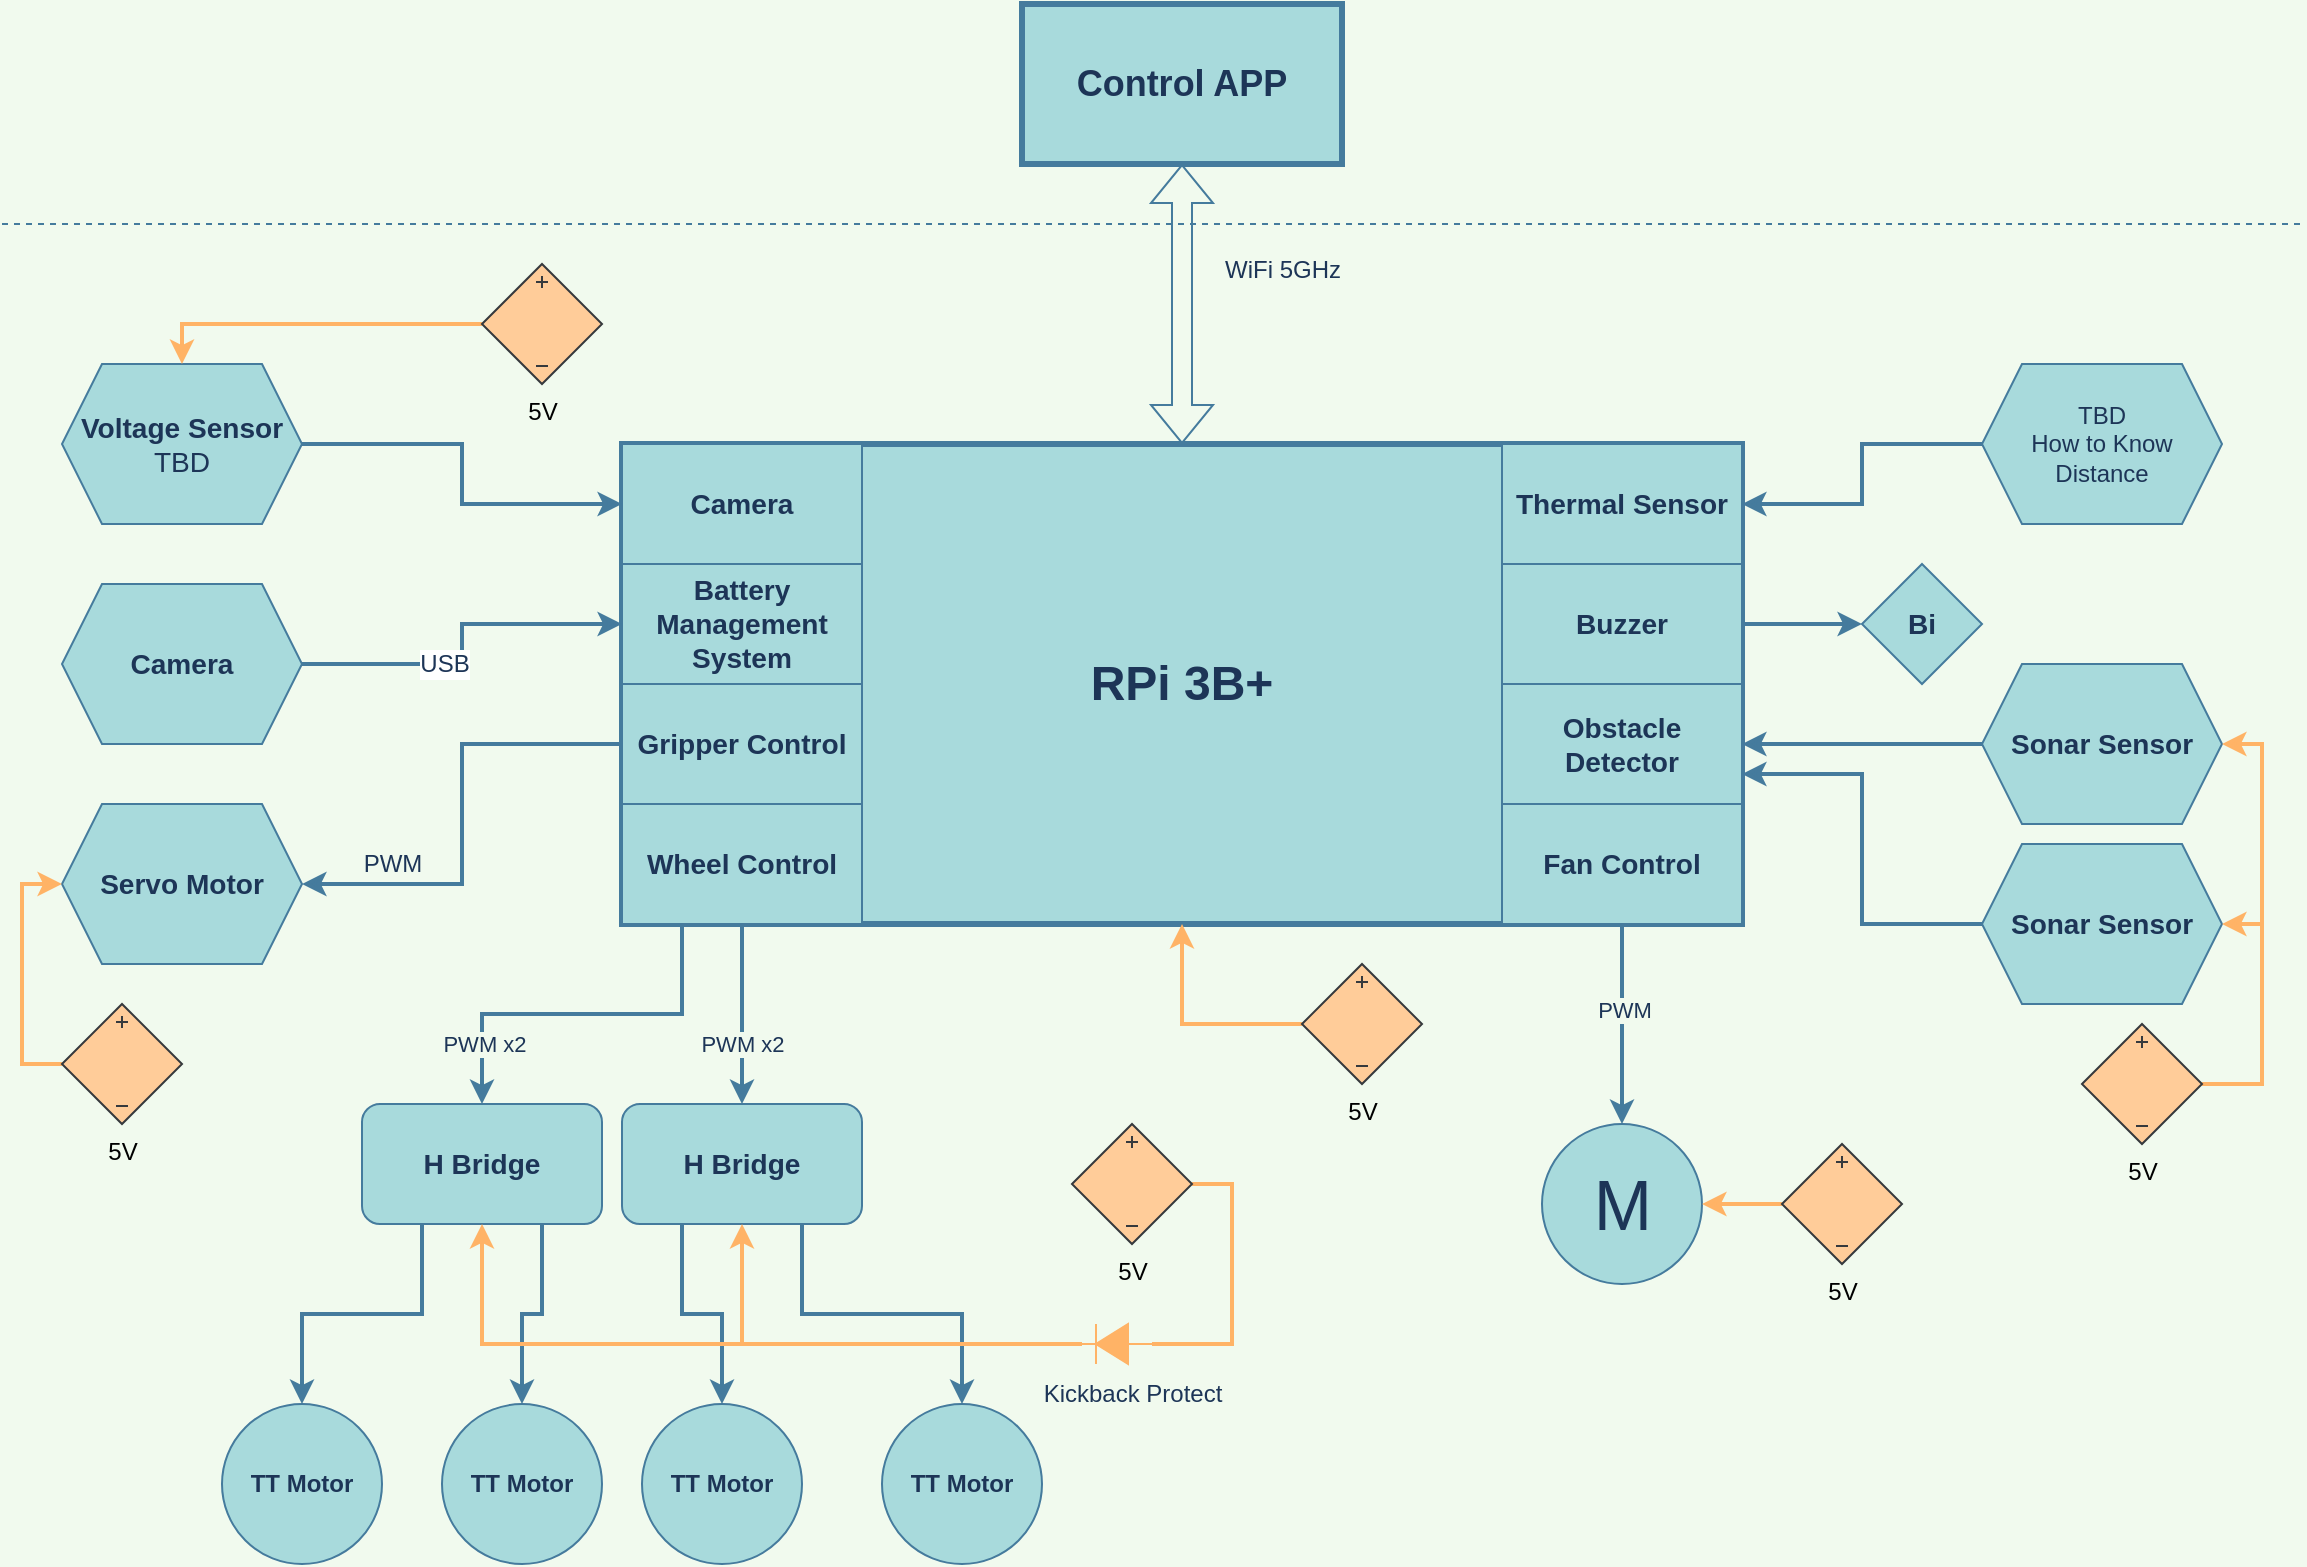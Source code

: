 <mxfile version="20.3.0" type="device"><diagram name="BlockDiagram" id="7e0a89b8-554c-2b80-1dc8-d5c74ca68de4"><mxGraphModel dx="1275" dy="919" grid="1" gridSize="10" guides="1" tooltips="1" connect="1" arrows="1" fold="1" page="1" pageScale="1" pageWidth="1169" pageHeight="827" background="#F1FAEE" math="0" shadow="0"><root><mxCell id="0"/><mxCell id="1" parent="0"/><mxCell id="nyPqzLpK6pp1ilzvF5KB-2" value="&lt;h1&gt;RPi 3B+&lt;/h1&gt;" style="rounded=0;whiteSpace=wrap;html=1;strokeWidth=3;fillColor=#A8DADC;strokeColor=#457B9D;fontColor=#1D3557;" parent="1" vertex="1"><mxGeometry x="320" y="240" width="560" height="240" as="geometry"/></mxCell><mxCell id="nyPqzLpK6pp1ilzvF5KB-3" value="&lt;h2&gt;Control APP&lt;/h2&gt;" style="rounded=0;whiteSpace=wrap;html=1;strokeWidth=3;fillColor=#A8DADC;strokeColor=#457B9D;fontColor=#1D3557;" parent="1" vertex="1"><mxGeometry x="520" y="20" width="160" height="80" as="geometry"/></mxCell><mxCell id="nyPqzLpK6pp1ilzvF5KB-4" value="&lt;font style=&quot;font-size: 12px;&quot;&gt;WiFi 5GHz&lt;/font&gt;" style="shape=flexArrow;endArrow=classic;startArrow=classic;html=1;rounded=0;entryX=0.5;entryY=1;entryDx=0;entryDy=0;exitX=0.5;exitY=0;exitDx=0;exitDy=0;labelBackgroundColor=#F1FAEE;strokeColor=#457B9D;fontColor=#1D3557;" parent="1" source="nyPqzLpK6pp1ilzvF5KB-2" target="nyPqzLpK6pp1ilzvF5KB-3" edge="1"><mxGeometry x="0.25" y="-50" width="100" height="100" relative="1" as="geometry"><mxPoint x="320" y="280" as="sourcePoint"/><mxPoint x="420" y="180" as="targetPoint"/><mxPoint as="offset"/></mxGeometry></mxCell><mxCell id="nyPqzLpK6pp1ilzvF5KB-26" style="edgeStyle=orthogonalEdgeStyle;rounded=0;orthogonalLoop=1;jettySize=auto;html=1;exitX=0.5;exitY=1;exitDx=0;exitDy=0;entryX=0.5;entryY=0;entryDx=0;entryDy=0;strokeWidth=2;fontSize=12;labelBackgroundColor=#F1FAEE;strokeColor=#457B9D;fontColor=#1D3557;" parent="1" source="nyPqzLpK6pp1ilzvF5KB-5" target="nyPqzLpK6pp1ilzvF5KB-25" edge="1"><mxGeometry relative="1" as="geometry"/></mxCell><mxCell id="fH77-8OAkB9re0htb8fC-11" value="PWM x2" style="edgeLabel;html=1;align=center;verticalAlign=middle;resizable=0;points=[];labelBackgroundColor=#F1FAEE;fontColor=#1D3557;" vertex="1" connectable="0" parent="nyPqzLpK6pp1ilzvF5KB-26"><mxGeometry x="0.196" y="-1" relative="1" as="geometry"><mxPoint x="1" y="6" as="offset"/></mxGeometry></mxCell><mxCell id="fH77-8OAkB9re0htb8fC-9" style="edgeStyle=orthogonalEdgeStyle;rounded=0;orthogonalLoop=1;jettySize=auto;html=1;exitX=0.25;exitY=1;exitDx=0;exitDy=0;entryX=0.5;entryY=0;entryDx=0;entryDy=0;strokeWidth=2;labelBackgroundColor=#F1FAEE;strokeColor=#457B9D;fontColor=#1D3557;" edge="1" parent="1" source="nyPqzLpK6pp1ilzvF5KB-5" target="fH77-8OAkB9re0htb8fC-1"><mxGeometry relative="1" as="geometry"/></mxCell><mxCell id="fH77-8OAkB9re0htb8fC-12" value="PWM x2" style="edgeLabel;html=1;align=center;verticalAlign=middle;resizable=0;points=[];labelBackgroundColor=#F1FAEE;fontColor=#1D3557;" vertex="1" connectable="0" parent="fH77-8OAkB9re0htb8fC-9"><mxGeometry x="0.352" y="3" relative="1" as="geometry"><mxPoint x="-16" y="12" as="offset"/></mxGeometry></mxCell><mxCell id="nyPqzLpK6pp1ilzvF5KB-5" value="&lt;h3&gt;Wheel Control&lt;/h3&gt;" style="rounded=0;whiteSpace=wrap;html=1;strokeWidth=1;fillColor=#A8DADC;strokeColor=#457B9D;fontColor=#1D3557;" parent="1" vertex="1"><mxGeometry x="320" y="420" width="120" height="60" as="geometry"/></mxCell><mxCell id="nyPqzLpK6pp1ilzvF5KB-23" style="edgeStyle=orthogonalEdgeStyle;rounded=0;orthogonalLoop=1;jettySize=auto;html=1;exitX=0;exitY=0.5;exitDx=0;exitDy=0;entryX=1;entryY=0.5;entryDx=0;entryDy=0;strokeWidth=2;fontSize=12;labelBackgroundColor=#F1FAEE;strokeColor=#457B9D;fontColor=#1D3557;" parent="1" source="nyPqzLpK6pp1ilzvF5KB-6" target="nyPqzLpK6pp1ilzvF5KB-22" edge="1"><mxGeometry relative="1" as="geometry"/></mxCell><mxCell id="nyPqzLpK6pp1ilzvF5KB-24" value="PWM" style="edgeLabel;html=1;align=center;verticalAlign=middle;resizable=0;points=[];fontSize=12;labelBackgroundColor=#F1FAEE;fontColor=#1D3557;" parent="nyPqzLpK6pp1ilzvF5KB-23" vertex="1" connectable="0"><mxGeometry x="0.529" y="2" relative="1" as="geometry"><mxPoint x="-9" y="-12" as="offset"/></mxGeometry></mxCell><mxCell id="nyPqzLpK6pp1ilzvF5KB-6" value="&lt;h3&gt;Gripper Control&lt;/h3&gt;" style="rounded=0;whiteSpace=wrap;html=1;strokeWidth=1;fillColor=#A8DADC;strokeColor=#457B9D;fontColor=#1D3557;" parent="1" vertex="1"><mxGeometry x="320" y="360" width="120" height="60" as="geometry"/></mxCell><mxCell id="nyPqzLpK6pp1ilzvF5KB-7" value="&lt;h3&gt;Battery Management System&lt;/h3&gt;" style="rounded=0;whiteSpace=wrap;html=1;strokeWidth=1;fillColor=#A8DADC;strokeColor=#457B9D;fontColor=#1D3557;" parent="1" vertex="1"><mxGeometry x="320" y="300" width="120" height="60" as="geometry"/></mxCell><mxCell id="nyPqzLpK6pp1ilzvF5KB-8" value="&lt;h3&gt;Camera&lt;/h3&gt;" style="rounded=0;whiteSpace=wrap;html=1;strokeWidth=1;fillColor=#A8DADC;strokeColor=#457B9D;fontColor=#1D3557;" parent="1" vertex="1"><mxGeometry x="320" y="240" width="120" height="60" as="geometry"/></mxCell><mxCell id="nyPqzLpK6pp1ilzvF5KB-9" value="&lt;h3&gt;Thermal Sensor&lt;/h3&gt;" style="rounded=0;whiteSpace=wrap;html=1;strokeWidth=1;fillColor=#A8DADC;strokeColor=#457B9D;fontColor=#1D3557;" parent="1" vertex="1"><mxGeometry x="760" y="240" width="120" height="60" as="geometry"/></mxCell><mxCell id="nyPqzLpK6pp1ilzvF5KB-33" style="edgeStyle=orthogonalEdgeStyle;rounded=0;orthogonalLoop=1;jettySize=auto;html=1;exitX=1;exitY=0.5;exitDx=0;exitDy=0;entryX=0;entryY=0.5;entryDx=0;entryDy=0;strokeWidth=2;fontSize=12;labelBackgroundColor=#F1FAEE;strokeColor=#457B9D;fontColor=#1D3557;" parent="1" source="nyPqzLpK6pp1ilzvF5KB-10" target="nyPqzLpK6pp1ilzvF5KB-32" edge="1"><mxGeometry relative="1" as="geometry"/></mxCell><mxCell id="nyPqzLpK6pp1ilzvF5KB-10" value="&lt;h3&gt;Buzzer&lt;/h3&gt;" style="rounded=0;whiteSpace=wrap;html=1;strokeWidth=1;fillColor=#A8DADC;strokeColor=#457B9D;fontColor=#1D3557;" parent="1" vertex="1"><mxGeometry x="760" y="300" width="120" height="60" as="geometry"/></mxCell><mxCell id="nyPqzLpK6pp1ilzvF5KB-11" value="&lt;h3&gt;Obstacle Detector&lt;/h3&gt;" style="rounded=0;whiteSpace=wrap;html=1;strokeWidth=1;fillColor=#A8DADC;strokeColor=#457B9D;fontColor=#1D3557;" parent="1" vertex="1"><mxGeometry x="760" y="360" width="120" height="60" as="geometry"/></mxCell><mxCell id="nyPqzLpK6pp1ilzvF5KB-37" style="edgeStyle=orthogonalEdgeStyle;rounded=0;orthogonalLoop=1;jettySize=auto;html=1;exitX=0.5;exitY=1;exitDx=0;exitDy=0;entryX=0.5;entryY=0;entryDx=0;entryDy=0;strokeWidth=2;fontSize=12;labelBackgroundColor=#F1FAEE;strokeColor=#457B9D;fontColor=#1D3557;" parent="1" source="nyPqzLpK6pp1ilzvF5KB-12" target="nyPqzLpK6pp1ilzvF5KB-36" edge="1"><mxGeometry relative="1" as="geometry"/></mxCell><mxCell id="fH77-8OAkB9re0htb8fC-10" value="PWM" style="edgeLabel;html=1;align=center;verticalAlign=middle;resizable=0;points=[];labelBackgroundColor=#F1FAEE;fontColor=#1D3557;" vertex="1" connectable="0" parent="nyPqzLpK6pp1ilzvF5KB-37"><mxGeometry x="-0.139" y="1" relative="1" as="geometry"><mxPoint as="offset"/></mxGeometry></mxCell><mxCell id="nyPqzLpK6pp1ilzvF5KB-12" value="&lt;h3&gt;Fan Control&lt;/h3&gt;" style="rounded=0;whiteSpace=wrap;html=1;strokeWidth=1;fillColor=#A8DADC;strokeColor=#457B9D;fontColor=#1D3557;" parent="1" vertex="1"><mxGeometry x="760" y="420" width="120" height="60" as="geometry"/></mxCell><mxCell id="nyPqzLpK6pp1ilzvF5KB-14" value="" style="endArrow=none;dashed=1;html=1;rounded=0;fontSize=12;labelBackgroundColor=#F1FAEE;strokeColor=#457B9D;fontColor=#1D3557;" parent="1" edge="1"><mxGeometry width="50" height="50" relative="1" as="geometry"><mxPoint x="10" y="130" as="sourcePoint"/><mxPoint x="1160" y="130" as="targetPoint"/></mxGeometry></mxCell><mxCell id="nyPqzLpK6pp1ilzvF5KB-18" style="edgeStyle=orthogonalEdgeStyle;rounded=0;orthogonalLoop=1;jettySize=auto;html=1;exitX=1;exitY=0.5;exitDx=0;exitDy=0;entryX=0;entryY=0.5;entryDx=0;entryDy=0;fontSize=12;strokeWidth=2;labelBackgroundColor=#F1FAEE;strokeColor=#457B9D;fontColor=#1D3557;" parent="1" source="nyPqzLpK6pp1ilzvF5KB-19" target="nyPqzLpK6pp1ilzvF5KB-8" edge="1"><mxGeometry relative="1" as="geometry"><mxPoint x="160" y="270" as="sourcePoint"/></mxGeometry></mxCell><mxCell id="nyPqzLpK6pp1ilzvF5KB-19" value="&lt;h3&gt;Voltage Sensor&lt;br&gt;&lt;span style=&quot;font-weight: normal;&quot;&gt;TBD&lt;/span&gt;&lt;/h3&gt;" style="shape=hexagon;perimeter=hexagonPerimeter2;whiteSpace=wrap;html=1;fixedSize=1;strokeWidth=1;fontSize=12;fillColor=#A8DADC;strokeColor=#457B9D;fontColor=#1D3557;" parent="1" vertex="1"><mxGeometry x="40" y="200" width="120" height="80" as="geometry"/></mxCell><mxCell id="nyPqzLpK6pp1ilzvF5KB-21" style="edgeStyle=orthogonalEdgeStyle;rounded=0;orthogonalLoop=1;jettySize=auto;html=1;exitX=1;exitY=0.5;exitDx=0;exitDy=0;entryX=0;entryY=0.5;entryDx=0;entryDy=0;strokeWidth=2;fontSize=12;labelBackgroundColor=#F1FAEE;strokeColor=#457B9D;fontColor=#1D3557;" parent="1" source="nyPqzLpK6pp1ilzvF5KB-20" target="nyPqzLpK6pp1ilzvF5KB-7" edge="1"><mxGeometry relative="1" as="geometry"/></mxCell><mxCell id="fH77-8OAkB9re0htb8fC-60" value="USB" style="edgeLabel;html=1;align=center;verticalAlign=middle;resizable=0;points=[];fontSize=12;fontColor=#1D3557;" vertex="1" connectable="0" parent="nyPqzLpK6pp1ilzvF5KB-21"><mxGeometry x="-0.218" relative="1" as="geometry"><mxPoint as="offset"/></mxGeometry></mxCell><mxCell id="nyPqzLpK6pp1ilzvF5KB-20" value="&lt;h3&gt;Camera&lt;/h3&gt;" style="shape=hexagon;perimeter=hexagonPerimeter2;whiteSpace=wrap;html=1;fixedSize=1;strokeWidth=1;fontSize=12;fillColor=#A8DADC;strokeColor=#457B9D;fontColor=#1D3557;" parent="1" vertex="1"><mxGeometry x="40" y="310" width="120" height="80" as="geometry"/></mxCell><mxCell id="nyPqzLpK6pp1ilzvF5KB-22" value="&lt;h3&gt;Servo Motor&lt;/h3&gt;" style="shape=hexagon;perimeter=hexagonPerimeter2;whiteSpace=wrap;html=1;fixedSize=1;strokeWidth=1;fontSize=12;fillColor=#A8DADC;strokeColor=#457B9D;fontColor=#1D3557;" parent="1" vertex="1"><mxGeometry x="40" y="420" width="120" height="80" as="geometry"/></mxCell><mxCell id="nyPqzLpK6pp1ilzvF5KB-27" style="edgeStyle=orthogonalEdgeStyle;rounded=0;orthogonalLoop=1;jettySize=auto;html=1;exitX=0.25;exitY=1;exitDx=0;exitDy=0;entryX=0.5;entryY=0;entryDx=0;entryDy=0;strokeWidth=2;fontSize=12;labelBackgroundColor=#F1FAEE;strokeColor=#457B9D;fontColor=#1D3557;" parent="1" source="nyPqzLpK6pp1ilzvF5KB-25" target="fH77-8OAkB9re0htb8fC-41" edge="1"><mxGeometry relative="1" as="geometry"><mxPoint x="380" y="690" as="targetPoint"/></mxGeometry></mxCell><mxCell id="fH77-8OAkB9re0htb8fC-7" style="edgeStyle=orthogonalEdgeStyle;rounded=0;orthogonalLoop=1;jettySize=auto;html=1;exitX=0.75;exitY=1;exitDx=0;exitDy=0;entryX=0.5;entryY=0;entryDx=0;entryDy=0;strokeWidth=2;labelBackgroundColor=#F1FAEE;strokeColor=#457B9D;fontColor=#1D3557;" edge="1" parent="1" source="nyPqzLpK6pp1ilzvF5KB-25" target="fH77-8OAkB9re0htb8fC-42"><mxGeometry relative="1" as="geometry"><mxPoint x="490" y="690" as="targetPoint"/></mxGeometry></mxCell><mxCell id="nyPqzLpK6pp1ilzvF5KB-25" value="&lt;h3&gt;H Bridge&lt;/h3&gt;" style="rounded=1;whiteSpace=wrap;html=1;strokeWidth=1;fontSize=12;fillColor=#A8DADC;strokeColor=#457B9D;fontColor=#1D3557;" parent="1" vertex="1"><mxGeometry x="320" y="570" width="120" height="60" as="geometry"/></mxCell><mxCell id="nyPqzLpK6pp1ilzvF5KB-29" style="edgeStyle=orthogonalEdgeStyle;rounded=0;orthogonalLoop=1;jettySize=auto;html=1;exitX=0;exitY=0.5;exitDx=0;exitDy=0;entryX=1;entryY=0.5;entryDx=0;entryDy=0;strokeWidth=2;fontSize=12;labelBackgroundColor=#F1FAEE;strokeColor=#457B9D;fontColor=#1D3557;" parent="1" source="nyPqzLpK6pp1ilzvF5KB-28" target="nyPqzLpK6pp1ilzvF5KB-9" edge="1"><mxGeometry relative="1" as="geometry"/></mxCell><mxCell id="nyPqzLpK6pp1ilzvF5KB-28" value="TBD&lt;br&gt;How to Know Distance" style="shape=hexagon;perimeter=hexagonPerimeter2;whiteSpace=wrap;html=1;fixedSize=1;strokeWidth=1;fontSize=12;fillColor=#A8DADC;strokeColor=#457B9D;fontColor=#1D3557;" parent="1" vertex="1"><mxGeometry x="1000" y="200" width="120" height="80" as="geometry"/></mxCell><mxCell id="nyPqzLpK6pp1ilzvF5KB-32" value="&lt;h3&gt;Bi&lt;/h3&gt;" style="rhombus;whiteSpace=wrap;html=1;strokeWidth=1;fontSize=12;fillColor=#A8DADC;strokeColor=#457B9D;fontColor=#1D3557;" parent="1" vertex="1"><mxGeometry x="940" y="300" width="60" height="60" as="geometry"/></mxCell><mxCell id="nyPqzLpK6pp1ilzvF5KB-35" style="edgeStyle=orthogonalEdgeStyle;rounded=0;orthogonalLoop=1;jettySize=auto;html=1;exitX=0;exitY=0.5;exitDx=0;exitDy=0;entryX=1;entryY=0.5;entryDx=0;entryDy=0;strokeWidth=2;fontSize=12;labelBackgroundColor=#F1FAEE;strokeColor=#457B9D;fontColor=#1D3557;" parent="1" source="nyPqzLpK6pp1ilzvF5KB-34" target="nyPqzLpK6pp1ilzvF5KB-11" edge="1"><mxGeometry relative="1" as="geometry"/></mxCell><mxCell id="nyPqzLpK6pp1ilzvF5KB-34" value="&lt;b&gt;&lt;font style=&quot;font-size: 14px;&quot;&gt;Sonar Sensor&lt;/font&gt;&lt;/b&gt;" style="shape=hexagon;perimeter=hexagonPerimeter2;whiteSpace=wrap;html=1;fixedSize=1;strokeWidth=1;fontSize=12;fillColor=#A8DADC;strokeColor=#457B9D;fontColor=#1D3557;" parent="1" vertex="1"><mxGeometry x="1000" y="350" width="120" height="80" as="geometry"/></mxCell><mxCell id="nyPqzLpK6pp1ilzvF5KB-36" value="M" style="verticalLabelPosition=middle;shadow=0;dashed=0;align=center;html=1;verticalAlign=middle;strokeWidth=1;shape=ellipse;aspect=fixed;fontSize=35;fillColor=#A8DADC;strokeColor=#457B9D;fontColor=#1D3557;" parent="1" vertex="1"><mxGeometry x="780" y="580" width="80" height="80" as="geometry"/></mxCell><mxCell id="fH77-8OAkB9re0htb8fC-5" style="edgeStyle=orthogonalEdgeStyle;rounded=0;orthogonalLoop=1;jettySize=auto;html=1;exitX=0.75;exitY=1;exitDx=0;exitDy=0;entryX=0.5;entryY=0;entryDx=0;entryDy=0;strokeWidth=2;labelBackgroundColor=#F1FAEE;strokeColor=#457B9D;fontColor=#1D3557;" edge="1" parent="1" source="fH77-8OAkB9re0htb8fC-1" target="fH77-8OAkB9re0htb8fC-40"><mxGeometry relative="1" as="geometry"><mxPoint x="270" y="690" as="targetPoint"/></mxGeometry></mxCell><mxCell id="fH77-8OAkB9re0htb8fC-6" style="edgeStyle=orthogonalEdgeStyle;rounded=0;orthogonalLoop=1;jettySize=auto;html=1;exitX=0.25;exitY=1;exitDx=0;exitDy=0;entryX=0.5;entryY=0;entryDx=0;entryDy=0;strokeWidth=2;labelBackgroundColor=#F1FAEE;strokeColor=#457B9D;fontColor=#1D3557;" edge="1" parent="1" source="fH77-8OAkB9re0htb8fC-1" target="fH77-8OAkB9re0htb8fC-39"><mxGeometry relative="1" as="geometry"><mxPoint x="160" y="690" as="targetPoint"/></mxGeometry></mxCell><mxCell id="fH77-8OAkB9re0htb8fC-1" value="&lt;h3&gt;H Bridge&lt;/h3&gt;" style="rounded=1;whiteSpace=wrap;html=1;strokeWidth=1;fontSize=12;fillColor=#A8DADC;strokeColor=#457B9D;fontColor=#1D3557;" vertex="1" parent="1"><mxGeometry x="190" y="570" width="120" height="60" as="geometry"/></mxCell><mxCell id="fH77-8OAkB9re0htb8fC-14" style="edgeStyle=orthogonalEdgeStyle;rounded=0;orthogonalLoop=1;jettySize=auto;html=1;exitX=0;exitY=0.5;exitDx=0;exitDy=0;entryX=1;entryY=0.75;entryDx=0;entryDy=0;strokeWidth=2;labelBackgroundColor=#F1FAEE;strokeColor=#457B9D;fontColor=#1D3557;" edge="1" parent="1" source="fH77-8OAkB9re0htb8fC-13" target="nyPqzLpK6pp1ilzvF5KB-11"><mxGeometry relative="1" as="geometry"/></mxCell><mxCell id="fH77-8OAkB9re0htb8fC-13" value="&lt;b&gt;&lt;font style=&quot;font-size: 14px;&quot;&gt;Sonar Sensor&lt;/font&gt;&lt;/b&gt;" style="shape=hexagon;perimeter=hexagonPerimeter2;whiteSpace=wrap;html=1;fixedSize=1;strokeWidth=1;fontSize=12;fillColor=#A8DADC;strokeColor=#457B9D;fontColor=#1D3557;" vertex="1" parent="1"><mxGeometry x="1000" y="440" width="120" height="80" as="geometry"/></mxCell><mxCell id="fH77-8OAkB9re0htb8fC-50" style="edgeStyle=orthogonalEdgeStyle;rounded=0;orthogonalLoop=1;jettySize=auto;html=1;exitX=1;exitY=0.5;exitDx=0;exitDy=0;exitPerimeter=0;entryX=0;entryY=0.5;entryDx=0;entryDy=0;entryPerimeter=0;strokeColor=#FFB366;strokeWidth=2;fontSize=12;fontColor=#1D3557;fillColor=#A8DADC;endArrow=none;endFill=0;" edge="1" parent="1" source="fH77-8OAkB9re0htb8fC-18" target="fH77-8OAkB9re0htb8fC-48"><mxGeometry relative="1" as="geometry"/></mxCell><mxCell id="fH77-8OAkB9re0htb8fC-18" value="5V" style="pointerEvents=1;verticalLabelPosition=bottom;shadow=0;dashed=0;align=center;html=1;verticalAlign=top;shape=mxgraph.electrical.signal_sources.source;aspect=fixed;points=[[0.5,0,0],[1,0.5,0],[0.5,1,0],[0,0.5,0]];elSourceType=dependent;elSignalType=dc3;strokeColor=#36393d;fillColor=#ffcc99;" vertex="1" parent="1"><mxGeometry x="545" y="580" width="60" height="60" as="geometry"/></mxCell><mxCell id="fH77-8OAkB9re0htb8fC-32" style="edgeStyle=orthogonalEdgeStyle;rounded=0;orthogonalLoop=1;jettySize=auto;html=1;exitX=0;exitY=0.5;exitDx=0;exitDy=0;exitPerimeter=0;entryX=0.5;entryY=1;entryDx=0;entryDy=0;strokeColor=#FFB366;strokeWidth=2;fontColor=#1D3557;fillColor=#fad7ac;" edge="1" parent="1" source="fH77-8OAkB9re0htb8fC-31" target="nyPqzLpK6pp1ilzvF5KB-2"><mxGeometry relative="1" as="geometry"/></mxCell><mxCell id="fH77-8OAkB9re0htb8fC-31" value="5V" style="pointerEvents=1;verticalLabelPosition=bottom;shadow=0;dashed=0;align=center;html=1;verticalAlign=top;shape=mxgraph.electrical.signal_sources.source;aspect=fixed;points=[[0.5,0,0],[1,0.5,0],[0.5,1,0],[0,0.5,0]];elSourceType=dependent;elSignalType=dc3;strokeColor=#36393d;fillColor=#ffcc99;" vertex="1" parent="1"><mxGeometry x="660" y="500" width="60" height="60" as="geometry"/></mxCell><mxCell id="fH77-8OAkB9re0htb8fC-39" value="&lt;b&gt;TT Motor&lt;/b&gt;" style="ellipse;whiteSpace=wrap;html=1;aspect=fixed;strokeColor=#457B9D;fontSize=12;fontColor=#1D3557;fillColor=#A8DADC;" vertex="1" parent="1"><mxGeometry x="120" y="720" width="80" height="80" as="geometry"/></mxCell><mxCell id="fH77-8OAkB9re0htb8fC-40" value="&lt;b&gt;TT Motor&lt;/b&gt;" style="ellipse;whiteSpace=wrap;html=1;aspect=fixed;strokeColor=#457B9D;fontSize=12;fontColor=#1D3557;fillColor=#A8DADC;" vertex="1" parent="1"><mxGeometry x="230" y="720" width="80" height="80" as="geometry"/></mxCell><mxCell id="fH77-8OAkB9re0htb8fC-41" value="&lt;b&gt;TT Motor&lt;/b&gt;" style="ellipse;whiteSpace=wrap;html=1;aspect=fixed;strokeColor=#457B9D;fontSize=12;fontColor=#1D3557;fillColor=#A8DADC;" vertex="1" parent="1"><mxGeometry x="330" y="720" width="80" height="80" as="geometry"/></mxCell><mxCell id="fH77-8OAkB9re0htb8fC-42" value="&lt;b&gt;TT Motor&lt;/b&gt;" style="ellipse;whiteSpace=wrap;html=1;aspect=fixed;strokeColor=#457B9D;fontSize=12;fontColor=#1D3557;fillColor=#A8DADC;" vertex="1" parent="1"><mxGeometry x="450" y="720" width="80" height="80" as="geometry"/></mxCell><mxCell id="fH77-8OAkB9re0htb8fC-44" style="edgeStyle=orthogonalEdgeStyle;rounded=0;orthogonalLoop=1;jettySize=auto;html=1;exitX=1;exitY=0.5;exitDx=0;exitDy=0;exitPerimeter=0;entryX=1;entryY=0.5;entryDx=0;entryDy=0;strokeColor=#FFB366;strokeWidth=2;fontSize=12;fontColor=#1D3557;fillColor=#A8DADC;" edge="1" parent="1" source="fH77-8OAkB9re0htb8fC-43" target="fH77-8OAkB9re0htb8fC-13"><mxGeometry relative="1" as="geometry"><Array as="points"><mxPoint x="1140" y="560"/><mxPoint x="1140" y="480"/></Array></mxGeometry></mxCell><mxCell id="fH77-8OAkB9re0htb8fC-45" style="edgeStyle=orthogonalEdgeStyle;rounded=0;orthogonalLoop=1;jettySize=auto;html=1;exitX=1;exitY=0.5;exitDx=0;exitDy=0;exitPerimeter=0;entryX=1;entryY=0.5;entryDx=0;entryDy=0;strokeColor=#FFB366;strokeWidth=2;fontSize=12;fontColor=#1D3557;fillColor=#A8DADC;" edge="1" parent="1" source="fH77-8OAkB9re0htb8fC-43" target="nyPqzLpK6pp1ilzvF5KB-34"><mxGeometry relative="1" as="geometry"><Array as="points"><mxPoint x="1140" y="560"/><mxPoint x="1140" y="390"/></Array></mxGeometry></mxCell><mxCell id="fH77-8OAkB9re0htb8fC-43" value="5V" style="pointerEvents=1;verticalLabelPosition=bottom;shadow=0;dashed=0;align=center;html=1;verticalAlign=top;shape=mxgraph.electrical.signal_sources.source;aspect=fixed;points=[[0.5,0,0],[1,0.5,0],[0.5,1,0],[0,0.5,0]];elSourceType=dependent;elSignalType=dc3;strokeColor=#36393d;fillColor=#ffcc99;" vertex="1" parent="1"><mxGeometry x="1050" y="530" width="60" height="60" as="geometry"/></mxCell><mxCell id="fH77-8OAkB9re0htb8fC-48" value="" style="pointerEvents=1;fillColor=#FFB366;verticalLabelPosition=bottom;shadow=0;dashed=0;align=center;html=1;verticalAlign=top;shape=mxgraph.electrical.diodes.diode;strokeColor=#FFB366;fontSize=12;rotation=-180;portConstraintRotation=0;fixDash=0;movableLabel=1;rotatable=1;fontColor=#000000;" vertex="1" parent="1"><mxGeometry x="545" y="680" width="40" height="20" as="geometry"/></mxCell><mxCell id="fH77-8OAkB9re0htb8fC-51" value="Kickback Protect" style="text;html=1;resizable=0;autosize=1;align=center;verticalAlign=middle;points=[];fillColor=none;strokeColor=none;rounded=0;fontSize=12;fontColor=#1D3557;" vertex="1" parent="1"><mxGeometry x="520" y="700" width="110" height="30" as="geometry"/></mxCell><mxCell id="fH77-8OAkB9re0htb8fC-55" style="edgeStyle=orthogonalEdgeStyle;rounded=0;orthogonalLoop=1;jettySize=auto;html=1;exitX=0;exitY=0.5;exitDx=0;exitDy=0;exitPerimeter=0;entryX=1;entryY=0.5;entryDx=0;entryDy=0;strokeColor=#FFB366;strokeWidth=2;fontSize=12;fontColor=#1D3557;endArrow=classic;endFill=1;fillColor=#A8DADC;startArrow=none;startFill=0;" edge="1" parent="1" source="fH77-8OAkB9re0htb8fC-54" target="nyPqzLpK6pp1ilzvF5KB-36"><mxGeometry relative="1" as="geometry"/></mxCell><mxCell id="fH77-8OAkB9re0htb8fC-54" value="5V" style="pointerEvents=1;verticalLabelPosition=bottom;shadow=0;dashed=0;align=center;html=1;verticalAlign=top;shape=mxgraph.electrical.signal_sources.source;aspect=fixed;points=[[0.5,0,0],[1,0.5,0],[0.5,1,0],[0,0.5,0]];elSourceType=dependent;elSignalType=dc3;strokeColor=#36393d;fillColor=#ffcc99;" vertex="1" parent="1"><mxGeometry x="900" y="590" width="60" height="60" as="geometry"/></mxCell><mxCell id="fH77-8OAkB9re0htb8fC-57" style="edgeStyle=orthogonalEdgeStyle;rounded=0;orthogonalLoop=1;jettySize=auto;html=1;exitX=0;exitY=0.5;exitDx=0;exitDy=0;exitPerimeter=0;entryX=0;entryY=0.5;entryDx=0;entryDy=0;strokeColor=#FFB366;strokeWidth=2;fontSize=12;fontColor=#1D3557;startArrow=none;startFill=0;endArrow=classic;endFill=1;fillColor=#A8DADC;" edge="1" parent="1" source="fH77-8OAkB9re0htb8fC-56" target="nyPqzLpK6pp1ilzvF5KB-22"><mxGeometry relative="1" as="geometry"/></mxCell><mxCell id="fH77-8OAkB9re0htb8fC-56" value="5V" style="pointerEvents=1;verticalLabelPosition=bottom;shadow=0;dashed=0;align=center;html=1;verticalAlign=top;shape=mxgraph.electrical.signal_sources.source;aspect=fixed;points=[[0.5,0,0],[1,0.5,0],[0.5,1,0],[0,0.5,0]];elSourceType=dependent;elSignalType=dc3;strokeColor=#36393d;fillColor=#ffcc99;" vertex="1" parent="1"><mxGeometry x="40" y="520" width="60" height="60" as="geometry"/></mxCell><mxCell id="fH77-8OAkB9re0htb8fC-59" style="edgeStyle=orthogonalEdgeStyle;rounded=0;orthogonalLoop=1;jettySize=auto;html=1;exitX=0;exitY=0.5;exitDx=0;exitDy=0;exitPerimeter=0;entryX=0.5;entryY=0;entryDx=0;entryDy=0;strokeColor=#FFB366;strokeWidth=2;fontSize=12;fontColor=#1D3557;startArrow=none;startFill=0;endArrow=classic;endFill=1;fillColor=#A8DADC;" edge="1" parent="1" source="fH77-8OAkB9re0htb8fC-58" target="nyPqzLpK6pp1ilzvF5KB-19"><mxGeometry relative="1" as="geometry"/></mxCell><mxCell id="fH77-8OAkB9re0htb8fC-58" value="5V" style="pointerEvents=1;verticalLabelPosition=bottom;shadow=0;dashed=0;align=center;html=1;verticalAlign=top;shape=mxgraph.electrical.signal_sources.source;aspect=fixed;points=[[0.5,0,0],[1,0.5,0],[0.5,1,0],[0,0.5,0]];elSourceType=dependent;elSignalType=dc3;strokeColor=#36393d;fillColor=#ffcc99;" vertex="1" parent="1"><mxGeometry x="250" y="150" width="60" height="60" as="geometry"/></mxCell><mxCell id="fH77-8OAkB9re0htb8fC-61" style="edgeStyle=orthogonalEdgeStyle;rounded=0;orthogonalLoop=1;jettySize=auto;html=1;strokeColor=#FFB366;fontColor=#1D3557;fillColor=#fad7ac;entryX=0.5;entryY=1;entryDx=0;entryDy=0;strokeWidth=2;" edge="1" parent="1" target="fH77-8OAkB9re0htb8fC-1"><mxGeometry relative="1" as="geometry"><mxPoint x="250" y="640" as="targetPoint"/><mxPoint x="550" y="690" as="sourcePoint"/><Array as="points"><mxPoint x="550" y="690"/><mxPoint x="250" y="690"/></Array></mxGeometry></mxCell><mxCell id="fH77-8OAkB9re0htb8fC-62" style="edgeStyle=orthogonalEdgeStyle;rounded=0;orthogonalLoop=1;jettySize=auto;html=1;strokeColor=#FFB366;fontColor=#1D3557;fillColor=#fad7ac;entryX=0.5;entryY=1;entryDx=0;entryDy=0;strokeWidth=2;" edge="1" parent="1" target="nyPqzLpK6pp1ilzvF5KB-25"><mxGeometry relative="1" as="geometry"><mxPoint x="360" y="640" as="targetPoint"/><mxPoint x="550" y="690" as="sourcePoint"/><Array as="points"><mxPoint x="550" y="690"/><mxPoint x="380" y="690"/></Array></mxGeometry></mxCell></root></mxGraphModel></diagram></mxfile>